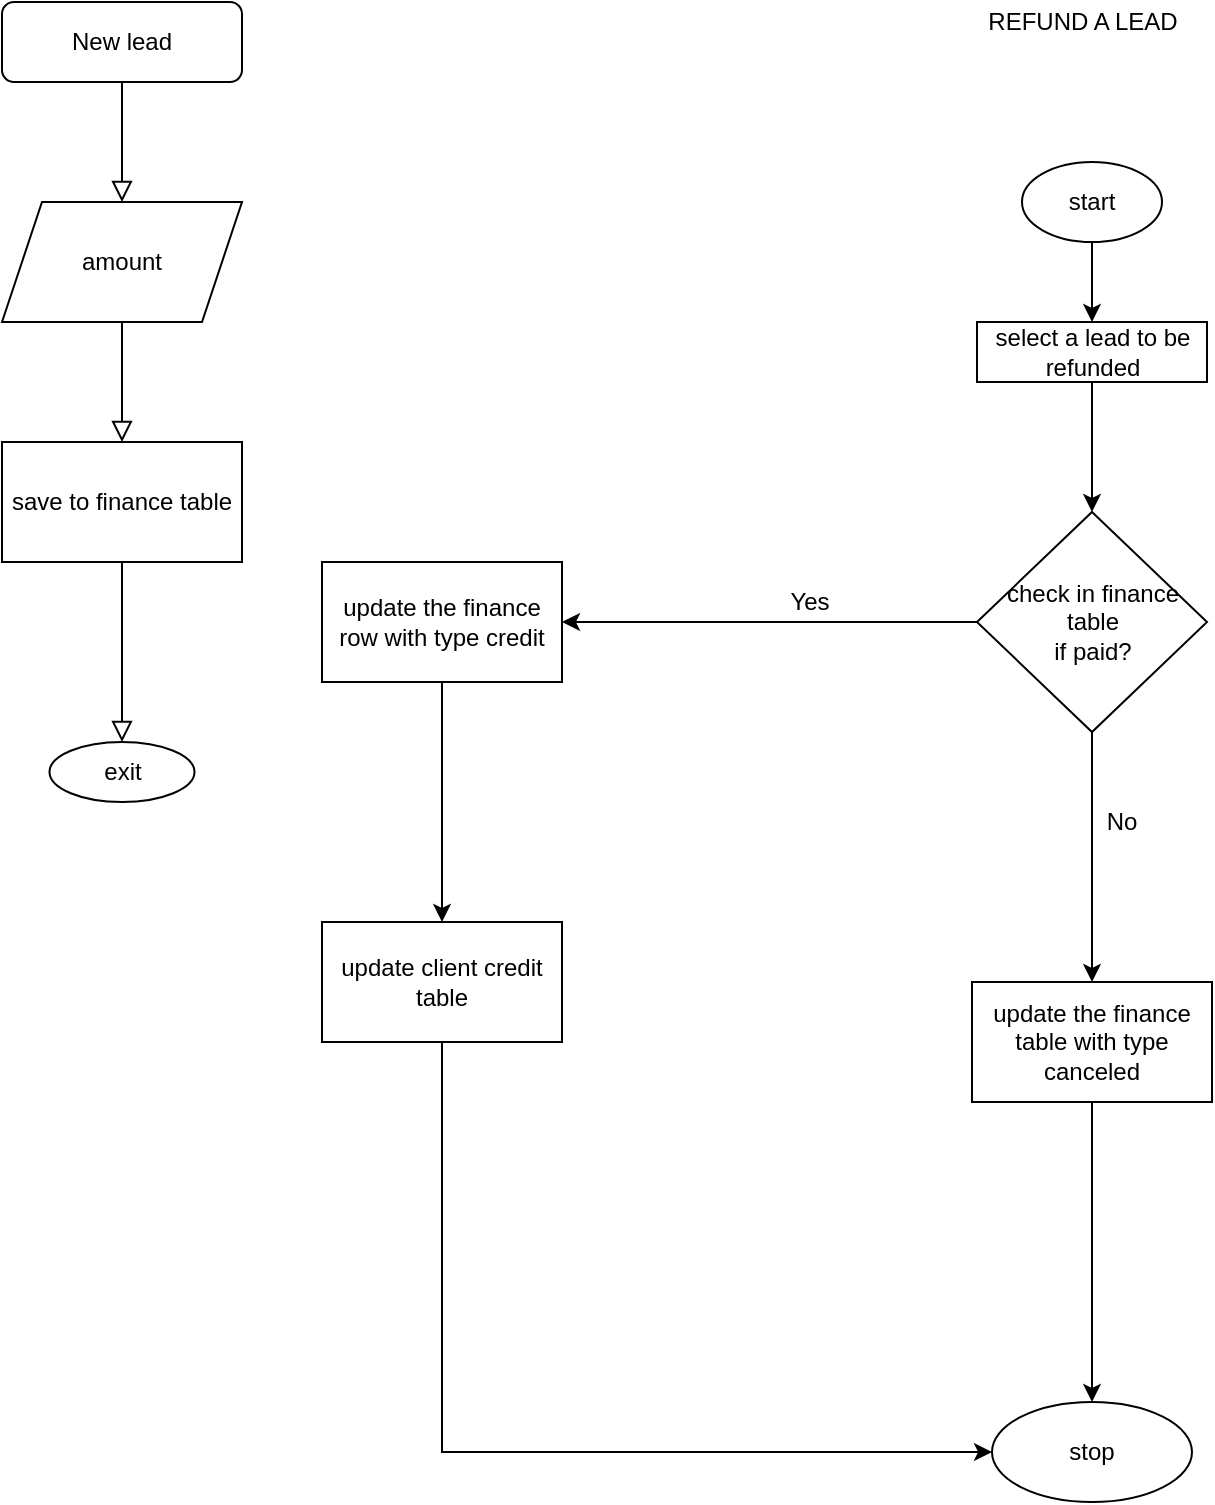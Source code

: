 <mxfile version="13.8.0" type="github">
  <diagram id="C5RBs43oDa-KdzZeNtuy" name="Page-1">
    <mxGraphModel dx="868" dy="450" grid="1" gridSize="10" guides="1" tooltips="1" connect="1" arrows="1" fold="1" page="1" pageScale="1" pageWidth="827" pageHeight="1169" math="0" shadow="0">
      <root>
        <mxCell id="WIyWlLk6GJQsqaUBKTNV-0" />
        <mxCell id="WIyWlLk6GJQsqaUBKTNV-1" parent="WIyWlLk6GJQsqaUBKTNV-0" />
        <mxCell id="WIyWlLk6GJQsqaUBKTNV-2" value="" style="rounded=0;html=1;jettySize=auto;orthogonalLoop=1;fontSize=11;endArrow=block;endFill=0;endSize=8;strokeWidth=1;shadow=0;labelBackgroundColor=none;edgeStyle=orthogonalEdgeStyle;entryX=0.5;entryY=0;entryDx=0;entryDy=0;" parent="WIyWlLk6GJQsqaUBKTNV-1" source="nmb83Mv5JrrBnlL4vDk_-3" target="nmb83Mv5JrrBnlL4vDk_-7" edge="1">
          <mxGeometry relative="1" as="geometry">
            <mxPoint x="90" y="350" as="targetPoint" />
          </mxGeometry>
        </mxCell>
        <mxCell id="WIyWlLk6GJQsqaUBKTNV-3" value="New lead" style="rounded=1;whiteSpace=wrap;html=1;fontSize=12;glass=0;strokeWidth=1;shadow=0;" parent="WIyWlLk6GJQsqaUBKTNV-1" vertex="1">
          <mxGeometry x="30" y="20" width="120" height="40" as="geometry" />
        </mxCell>
        <mxCell id="nmb83Mv5JrrBnlL4vDk_-0" value="amount" style="shape=parallelogram;perimeter=parallelogramPerimeter;whiteSpace=wrap;html=1;fixedSize=1;" parent="WIyWlLk6GJQsqaUBKTNV-1" vertex="1">
          <mxGeometry x="30" y="120" width="120" height="60" as="geometry" />
        </mxCell>
        <mxCell id="nmb83Mv5JrrBnlL4vDk_-1" value="" style="rounded=0;html=1;jettySize=auto;orthogonalLoop=1;fontSize=11;endArrow=block;endFill=0;endSize=8;strokeWidth=1;shadow=0;labelBackgroundColor=none;edgeStyle=orthogonalEdgeStyle;" parent="WIyWlLk6GJQsqaUBKTNV-1" source="WIyWlLk6GJQsqaUBKTNV-3" target="nmb83Mv5JrrBnlL4vDk_-0" edge="1">
          <mxGeometry relative="1" as="geometry">
            <mxPoint x="90" y="60" as="sourcePoint" />
            <mxPoint x="120" y="180" as="targetPoint" />
          </mxGeometry>
        </mxCell>
        <mxCell id="nmb83Mv5JrrBnlL4vDk_-3" value="save to finance table&lt;br&gt;" style="rounded=0;whiteSpace=wrap;html=1;" parent="WIyWlLk6GJQsqaUBKTNV-1" vertex="1">
          <mxGeometry x="30" y="240" width="120" height="60" as="geometry" />
        </mxCell>
        <mxCell id="nmb83Mv5JrrBnlL4vDk_-4" value="" style="rounded=0;html=1;jettySize=auto;orthogonalLoop=1;fontSize=11;endArrow=block;endFill=0;endSize=8;strokeWidth=1;shadow=0;labelBackgroundColor=none;edgeStyle=orthogonalEdgeStyle;" parent="WIyWlLk6GJQsqaUBKTNV-1" source="nmb83Mv5JrrBnlL4vDk_-0" target="nmb83Mv5JrrBnlL4vDk_-3" edge="1">
          <mxGeometry relative="1" as="geometry">
            <mxPoint x="90" y="180" as="sourcePoint" />
            <mxPoint x="90" y="290" as="targetPoint" />
          </mxGeometry>
        </mxCell>
        <mxCell id="nmb83Mv5JrrBnlL4vDk_-7" value="exit&lt;br&gt;" style="ellipse;whiteSpace=wrap;html=1;" parent="WIyWlLk6GJQsqaUBKTNV-1" vertex="1">
          <mxGeometry x="53.75" y="390" width="72.5" height="30" as="geometry" />
        </mxCell>
        <mxCell id="nmb83Mv5JrrBnlL4vDk_-8" value="start&lt;br&gt;" style="ellipse;whiteSpace=wrap;html=1;" parent="WIyWlLk6GJQsqaUBKTNV-1" vertex="1">
          <mxGeometry x="540" y="100" width="70" height="40" as="geometry" />
        </mxCell>
        <mxCell id="nmb83Mv5JrrBnlL4vDk_-20" value="" style="edgeStyle=orthogonalEdgeStyle;rounded=0;orthogonalLoop=1;jettySize=auto;html=1;" parent="WIyWlLk6GJQsqaUBKTNV-1" source="nmb83Mv5JrrBnlL4vDk_-13" target="nmb83Mv5JrrBnlL4vDk_-15" edge="1">
          <mxGeometry relative="1" as="geometry" />
        </mxCell>
        <mxCell id="nmb83Mv5JrrBnlL4vDk_-23" value="" style="edgeStyle=orthogonalEdgeStyle;rounded=0;orthogonalLoop=1;jettySize=auto;html=1;" parent="WIyWlLk6GJQsqaUBKTNV-1" source="nmb83Mv5JrrBnlL4vDk_-13" target="nmb83Mv5JrrBnlL4vDk_-22" edge="1">
          <mxGeometry relative="1" as="geometry" />
        </mxCell>
        <mxCell id="nmb83Mv5JrrBnlL4vDk_-13" value="check in finance table&lt;br&gt;if paid?" style="rhombus;whiteSpace=wrap;html=1;" parent="WIyWlLk6GJQsqaUBKTNV-1" vertex="1">
          <mxGeometry x="517.5" y="275" width="115" height="110" as="geometry" />
        </mxCell>
        <mxCell id="nmb83Mv5JrrBnlL4vDk_-25" value="" style="edgeStyle=orthogonalEdgeStyle;rounded=0;orthogonalLoop=1;jettySize=auto;html=1;" parent="WIyWlLk6GJQsqaUBKTNV-1" source="nmb83Mv5JrrBnlL4vDk_-15" target="nmb83Mv5JrrBnlL4vDk_-24" edge="1">
          <mxGeometry relative="1" as="geometry" />
        </mxCell>
        <mxCell id="nmb83Mv5JrrBnlL4vDk_-15" value="update the finance table with type canceled" style="rounded=0;whiteSpace=wrap;html=1;" parent="WIyWlLk6GJQsqaUBKTNV-1" vertex="1">
          <mxGeometry x="515" y="510" width="120" height="60" as="geometry" />
        </mxCell>
        <mxCell id="nmb83Mv5JrrBnlL4vDk_-21" value="No" style="text;html=1;strokeColor=none;fillColor=none;align=center;verticalAlign=middle;whiteSpace=wrap;rounded=0;" parent="WIyWlLk6GJQsqaUBKTNV-1" vertex="1">
          <mxGeometry x="570" y="420" width="40" height="20" as="geometry" />
        </mxCell>
        <mxCell id="nmb83Mv5JrrBnlL4vDk_-27" style="edgeStyle=orthogonalEdgeStyle;rounded=0;orthogonalLoop=1;jettySize=auto;html=1;entryX=0;entryY=0.5;entryDx=0;entryDy=0;" parent="WIyWlLk6GJQsqaUBKTNV-1" source="NkLrZfQ9kiz1UBncbHla-4" target="nmb83Mv5JrrBnlL4vDk_-24" edge="1">
          <mxGeometry relative="1" as="geometry">
            <Array as="points">
              <mxPoint x="250" y="745" />
            </Array>
          </mxGeometry>
        </mxCell>
        <mxCell id="NkLrZfQ9kiz1UBncbHla-6" style="edgeStyle=orthogonalEdgeStyle;rounded=0;orthogonalLoop=1;jettySize=auto;html=1;entryX=0.5;entryY=0;entryDx=0;entryDy=0;" edge="1" parent="WIyWlLk6GJQsqaUBKTNV-1" source="nmb83Mv5JrrBnlL4vDk_-22" target="NkLrZfQ9kiz1UBncbHla-4">
          <mxGeometry relative="1" as="geometry" />
        </mxCell>
        <mxCell id="nmb83Mv5JrrBnlL4vDk_-22" value="update the finance row with type credit" style="rounded=0;whiteSpace=wrap;html=1;" parent="WIyWlLk6GJQsqaUBKTNV-1" vertex="1">
          <mxGeometry x="190" y="300" width="120" height="60" as="geometry" />
        </mxCell>
        <mxCell id="nmb83Mv5JrrBnlL4vDk_-24" value="stop" style="ellipse;whiteSpace=wrap;html=1;" parent="WIyWlLk6GJQsqaUBKTNV-1" vertex="1">
          <mxGeometry x="525" y="720" width="100" height="50" as="geometry" />
        </mxCell>
        <mxCell id="nmb83Mv5JrrBnlL4vDk_-28" value="Yes" style="text;html=1;strokeColor=none;fillColor=none;align=center;verticalAlign=middle;whiteSpace=wrap;rounded=0;" parent="WIyWlLk6GJQsqaUBKTNV-1" vertex="1">
          <mxGeometry x="414" y="310" width="40" height="20" as="geometry" />
        </mxCell>
        <mxCell id="NkLrZfQ9kiz1UBncbHla-3" style="edgeStyle=orthogonalEdgeStyle;rounded=0;orthogonalLoop=1;jettySize=auto;html=1;entryX=0.5;entryY=0;entryDx=0;entryDy=0;" edge="1" parent="WIyWlLk6GJQsqaUBKTNV-1" source="nmb83Mv5JrrBnlL4vDk_-30" target="nmb83Mv5JrrBnlL4vDk_-13">
          <mxGeometry relative="1" as="geometry" />
        </mxCell>
        <mxCell id="nmb83Mv5JrrBnlL4vDk_-30" value="select a lead to be refunded" style="rounded=0;whiteSpace=wrap;html=1;" parent="WIyWlLk6GJQsqaUBKTNV-1" vertex="1">
          <mxGeometry x="517.5" y="180" width="115" height="30" as="geometry" />
        </mxCell>
        <mxCell id="nmb83Mv5JrrBnlL4vDk_-31" value="" style="edgeStyle=orthogonalEdgeStyle;rounded=0;orthogonalLoop=1;jettySize=auto;html=1;" parent="WIyWlLk6GJQsqaUBKTNV-1" source="nmb83Mv5JrrBnlL4vDk_-8" target="nmb83Mv5JrrBnlL4vDk_-30" edge="1">
          <mxGeometry relative="1" as="geometry">
            <mxPoint x="575" y="140" as="sourcePoint" />
            <mxPoint x="575" y="220" as="targetPoint" />
          </mxGeometry>
        </mxCell>
        <mxCell id="NkLrZfQ9kiz1UBncbHla-0" value="REFUND A LEAD" style="text;html=1;align=center;verticalAlign=middle;resizable=0;points=[];autosize=1;" vertex="1" parent="WIyWlLk6GJQsqaUBKTNV-1">
          <mxGeometry x="515" y="20" width="110" height="20" as="geometry" />
        </mxCell>
        <mxCell id="NkLrZfQ9kiz1UBncbHla-4" value="update client credit table" style="rounded=0;whiteSpace=wrap;html=1;" vertex="1" parent="WIyWlLk6GJQsqaUBKTNV-1">
          <mxGeometry x="190" y="480" width="120" height="60" as="geometry" />
        </mxCell>
      </root>
    </mxGraphModel>
  </diagram>
</mxfile>
